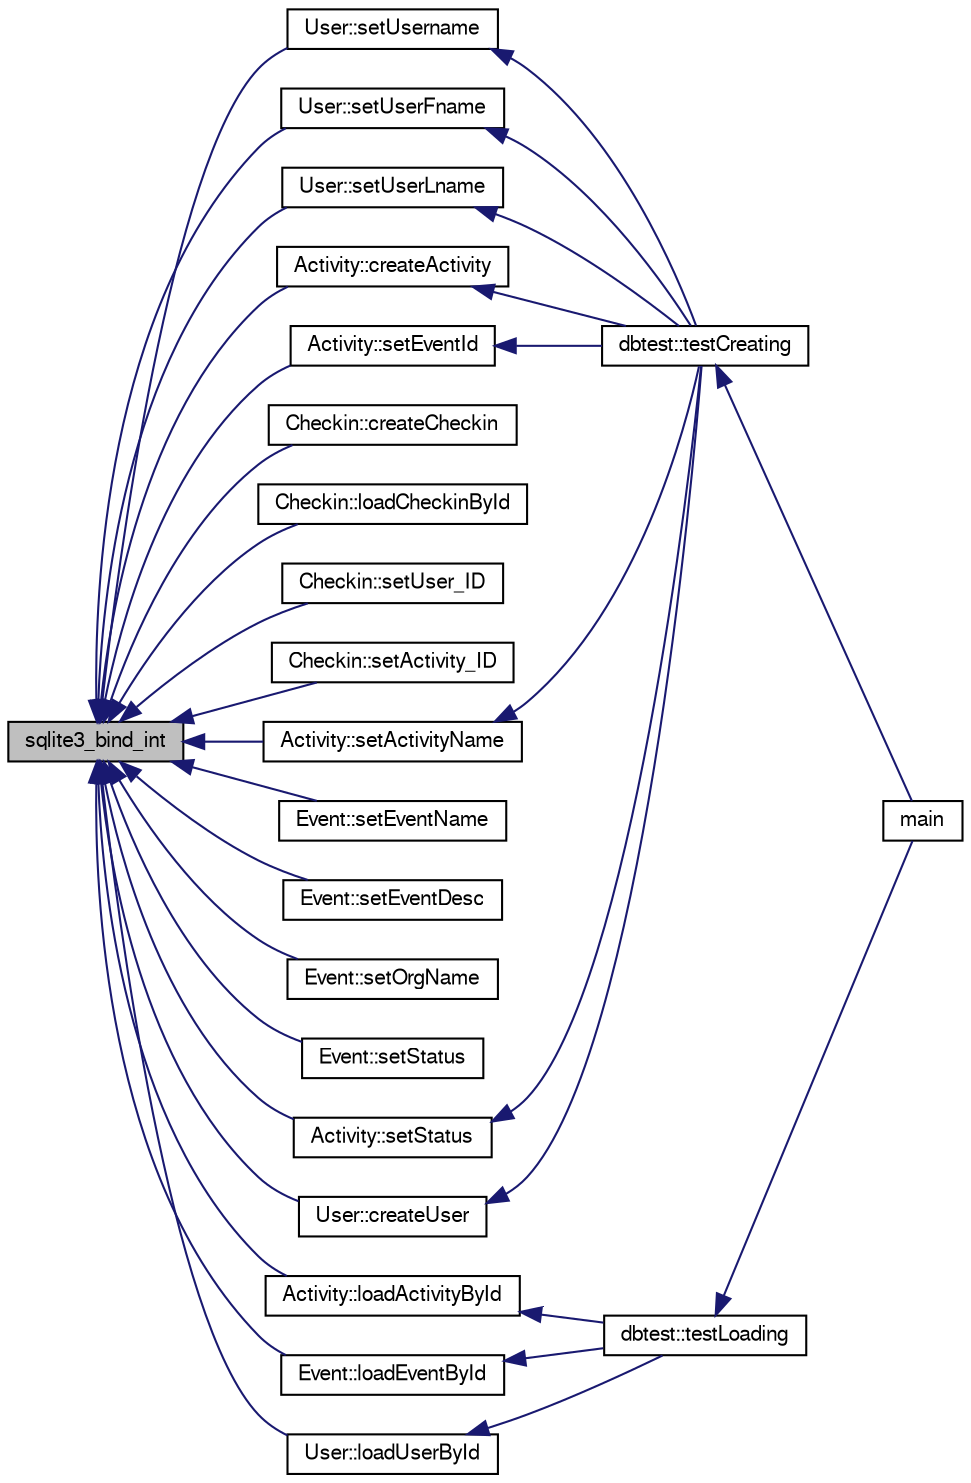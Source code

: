digraph "sqlite3_bind_int"
{
  edge [fontname="FreeSans",fontsize="10",labelfontname="FreeSans",labelfontsize="10"];
  node [fontname="FreeSans",fontsize="10",shape=record];
  rankdir="LR";
  Node6871 [label="sqlite3_bind_int",height=0.2,width=0.4,color="black", fillcolor="grey75", style="filled", fontcolor="black"];
  Node6871 -> Node6872 [dir="back",color="midnightblue",fontsize="10",style="solid",fontname="FreeSans"];
  Node6872 [label="Activity::createActivity",height=0.2,width=0.4,color="black", fillcolor="white", style="filled",URL="$classActivity.html#a813cc5e52c14ab49b39014c134e3425b"];
  Node6872 -> Node6873 [dir="back",color="midnightblue",fontsize="10",style="solid",fontname="FreeSans"];
  Node6873 [label="dbtest::testCreating",height=0.2,width=0.4,color="black", fillcolor="white", style="filled",URL="$classdbtest.html#a8193e88a7df657069c8a6bd09c8243b7"];
  Node6873 -> Node6874 [dir="back",color="midnightblue",fontsize="10",style="solid",fontname="FreeSans"];
  Node6874 [label="main",height=0.2,width=0.4,color="black", fillcolor="white", style="filled",URL="$test_8cpp.html#ae66f6b31b5ad750f1fe042a706a4e3d4"];
  Node6871 -> Node6875 [dir="back",color="midnightblue",fontsize="10",style="solid",fontname="FreeSans"];
  Node6875 [label="Activity::loadActivityById",height=0.2,width=0.4,color="black", fillcolor="white", style="filled",URL="$classActivity.html#abe4ffb4f08a47212ebf9013259d9e7fd"];
  Node6875 -> Node6876 [dir="back",color="midnightblue",fontsize="10",style="solid",fontname="FreeSans"];
  Node6876 [label="dbtest::testLoading",height=0.2,width=0.4,color="black", fillcolor="white", style="filled",URL="$classdbtest.html#a6f98d82a2c8e2b9040848763504ddae1"];
  Node6876 -> Node6874 [dir="back",color="midnightblue",fontsize="10",style="solid",fontname="FreeSans"];
  Node6871 -> Node6877 [dir="back",color="midnightblue",fontsize="10",style="solid",fontname="FreeSans"];
  Node6877 [label="Activity::setEventId",height=0.2,width=0.4,color="black", fillcolor="white", style="filled",URL="$classActivity.html#adb1d0fd0d08f473e068f0a4086bfa9ca"];
  Node6877 -> Node6873 [dir="back",color="midnightblue",fontsize="10",style="solid",fontname="FreeSans"];
  Node6871 -> Node6878 [dir="back",color="midnightblue",fontsize="10",style="solid",fontname="FreeSans"];
  Node6878 [label="Activity::setActivityName",height=0.2,width=0.4,color="black", fillcolor="white", style="filled",URL="$classActivity.html#a62dc3737b33915a36086f9dd26d16a81"];
  Node6878 -> Node6873 [dir="back",color="midnightblue",fontsize="10",style="solid",fontname="FreeSans"];
  Node6871 -> Node6879 [dir="back",color="midnightblue",fontsize="10",style="solid",fontname="FreeSans"];
  Node6879 [label="Activity::setStatus",height=0.2,width=0.4,color="black", fillcolor="white", style="filled",URL="$classActivity.html#af618135a7738f4d2a7ee147a8ef912ea"];
  Node6879 -> Node6873 [dir="back",color="midnightblue",fontsize="10",style="solid",fontname="FreeSans"];
  Node6871 -> Node6880 [dir="back",color="midnightblue",fontsize="10",style="solid",fontname="FreeSans"];
  Node6880 [label="Checkin::createCheckin",height=0.2,width=0.4,color="black", fillcolor="white", style="filled",URL="$classCheckin.html#a4e40acdf7fff0e607f6de4f24f3a163c"];
  Node6871 -> Node6881 [dir="back",color="midnightblue",fontsize="10",style="solid",fontname="FreeSans"];
  Node6881 [label="Checkin::loadCheckinById",height=0.2,width=0.4,color="black", fillcolor="white", style="filled",URL="$classCheckin.html#a3461f70ea6c68475225f2a07f78a21e0"];
  Node6871 -> Node6882 [dir="back",color="midnightblue",fontsize="10",style="solid",fontname="FreeSans"];
  Node6882 [label="Checkin::setUser_ID",height=0.2,width=0.4,color="black", fillcolor="white", style="filled",URL="$classCheckin.html#a76ab640f4f912876dbebf183db5359c6"];
  Node6871 -> Node6883 [dir="back",color="midnightblue",fontsize="10",style="solid",fontname="FreeSans"];
  Node6883 [label="Checkin::setActivity_ID",height=0.2,width=0.4,color="black", fillcolor="white", style="filled",URL="$classCheckin.html#ab2ff3ec2604ec73a42af25874a00b232"];
  Node6871 -> Node6884 [dir="back",color="midnightblue",fontsize="10",style="solid",fontname="FreeSans"];
  Node6884 [label="Event::loadEventById",height=0.2,width=0.4,color="black", fillcolor="white", style="filled",URL="$classEvent.html#afa66cea33f722dbeecb69cc98fdea055"];
  Node6884 -> Node6876 [dir="back",color="midnightblue",fontsize="10",style="solid",fontname="FreeSans"];
  Node6871 -> Node6885 [dir="back",color="midnightblue",fontsize="10",style="solid",fontname="FreeSans"];
  Node6885 [label="Event::setEventName",height=0.2,width=0.4,color="black", fillcolor="white", style="filled",URL="$classEvent.html#a10596b6ca077df05184e30d62b08729d"];
  Node6871 -> Node6886 [dir="back",color="midnightblue",fontsize="10",style="solid",fontname="FreeSans"];
  Node6886 [label="Event::setEventDesc",height=0.2,width=0.4,color="black", fillcolor="white", style="filled",URL="$classEvent.html#ae36b8377dcae792f1c5c4726024c981b"];
  Node6871 -> Node6887 [dir="back",color="midnightblue",fontsize="10",style="solid",fontname="FreeSans"];
  Node6887 [label="Event::setOrgName",height=0.2,width=0.4,color="black", fillcolor="white", style="filled",URL="$classEvent.html#a19aac0f776bd764563a54977656cf680"];
  Node6871 -> Node6888 [dir="back",color="midnightblue",fontsize="10",style="solid",fontname="FreeSans"];
  Node6888 [label="Event::setStatus",height=0.2,width=0.4,color="black", fillcolor="white", style="filled",URL="$classEvent.html#ab0a6b9285af0f4172eb841e2b80f8972"];
  Node6871 -> Node6889 [dir="back",color="midnightblue",fontsize="10",style="solid",fontname="FreeSans"];
  Node6889 [label="User::createUser",height=0.2,width=0.4,color="black", fillcolor="white", style="filled",URL="$classUser.html#a22ed673939e8cc0a136130b809bba513"];
  Node6889 -> Node6873 [dir="back",color="midnightblue",fontsize="10",style="solid",fontname="FreeSans"];
  Node6871 -> Node6890 [dir="back",color="midnightblue",fontsize="10",style="solid",fontname="FreeSans"];
  Node6890 [label="User::loadUserById",height=0.2,width=0.4,color="black", fillcolor="white", style="filled",URL="$classUser.html#a863377665b7fb83c5547dcf9727f5092"];
  Node6890 -> Node6876 [dir="back",color="midnightblue",fontsize="10",style="solid",fontname="FreeSans"];
  Node6871 -> Node6891 [dir="back",color="midnightblue",fontsize="10",style="solid",fontname="FreeSans"];
  Node6891 [label="User::setUsername",height=0.2,width=0.4,color="black", fillcolor="white", style="filled",URL="$classUser.html#aa0497022a136cb78de785b0a39ae60b1"];
  Node6891 -> Node6873 [dir="back",color="midnightblue",fontsize="10",style="solid",fontname="FreeSans"];
  Node6871 -> Node6892 [dir="back",color="midnightblue",fontsize="10",style="solid",fontname="FreeSans"];
  Node6892 [label="User::setUserFname",height=0.2,width=0.4,color="black", fillcolor="white", style="filled",URL="$classUser.html#a72657eb55cd0ca437b4841a43f19912f"];
  Node6892 -> Node6873 [dir="back",color="midnightblue",fontsize="10",style="solid",fontname="FreeSans"];
  Node6871 -> Node6893 [dir="back",color="midnightblue",fontsize="10",style="solid",fontname="FreeSans"];
  Node6893 [label="User::setUserLname",height=0.2,width=0.4,color="black", fillcolor="white", style="filled",URL="$classUser.html#aa25973387e5afe1aa6f60dd6545e33b5"];
  Node6893 -> Node6873 [dir="back",color="midnightblue",fontsize="10",style="solid",fontname="FreeSans"];
}
